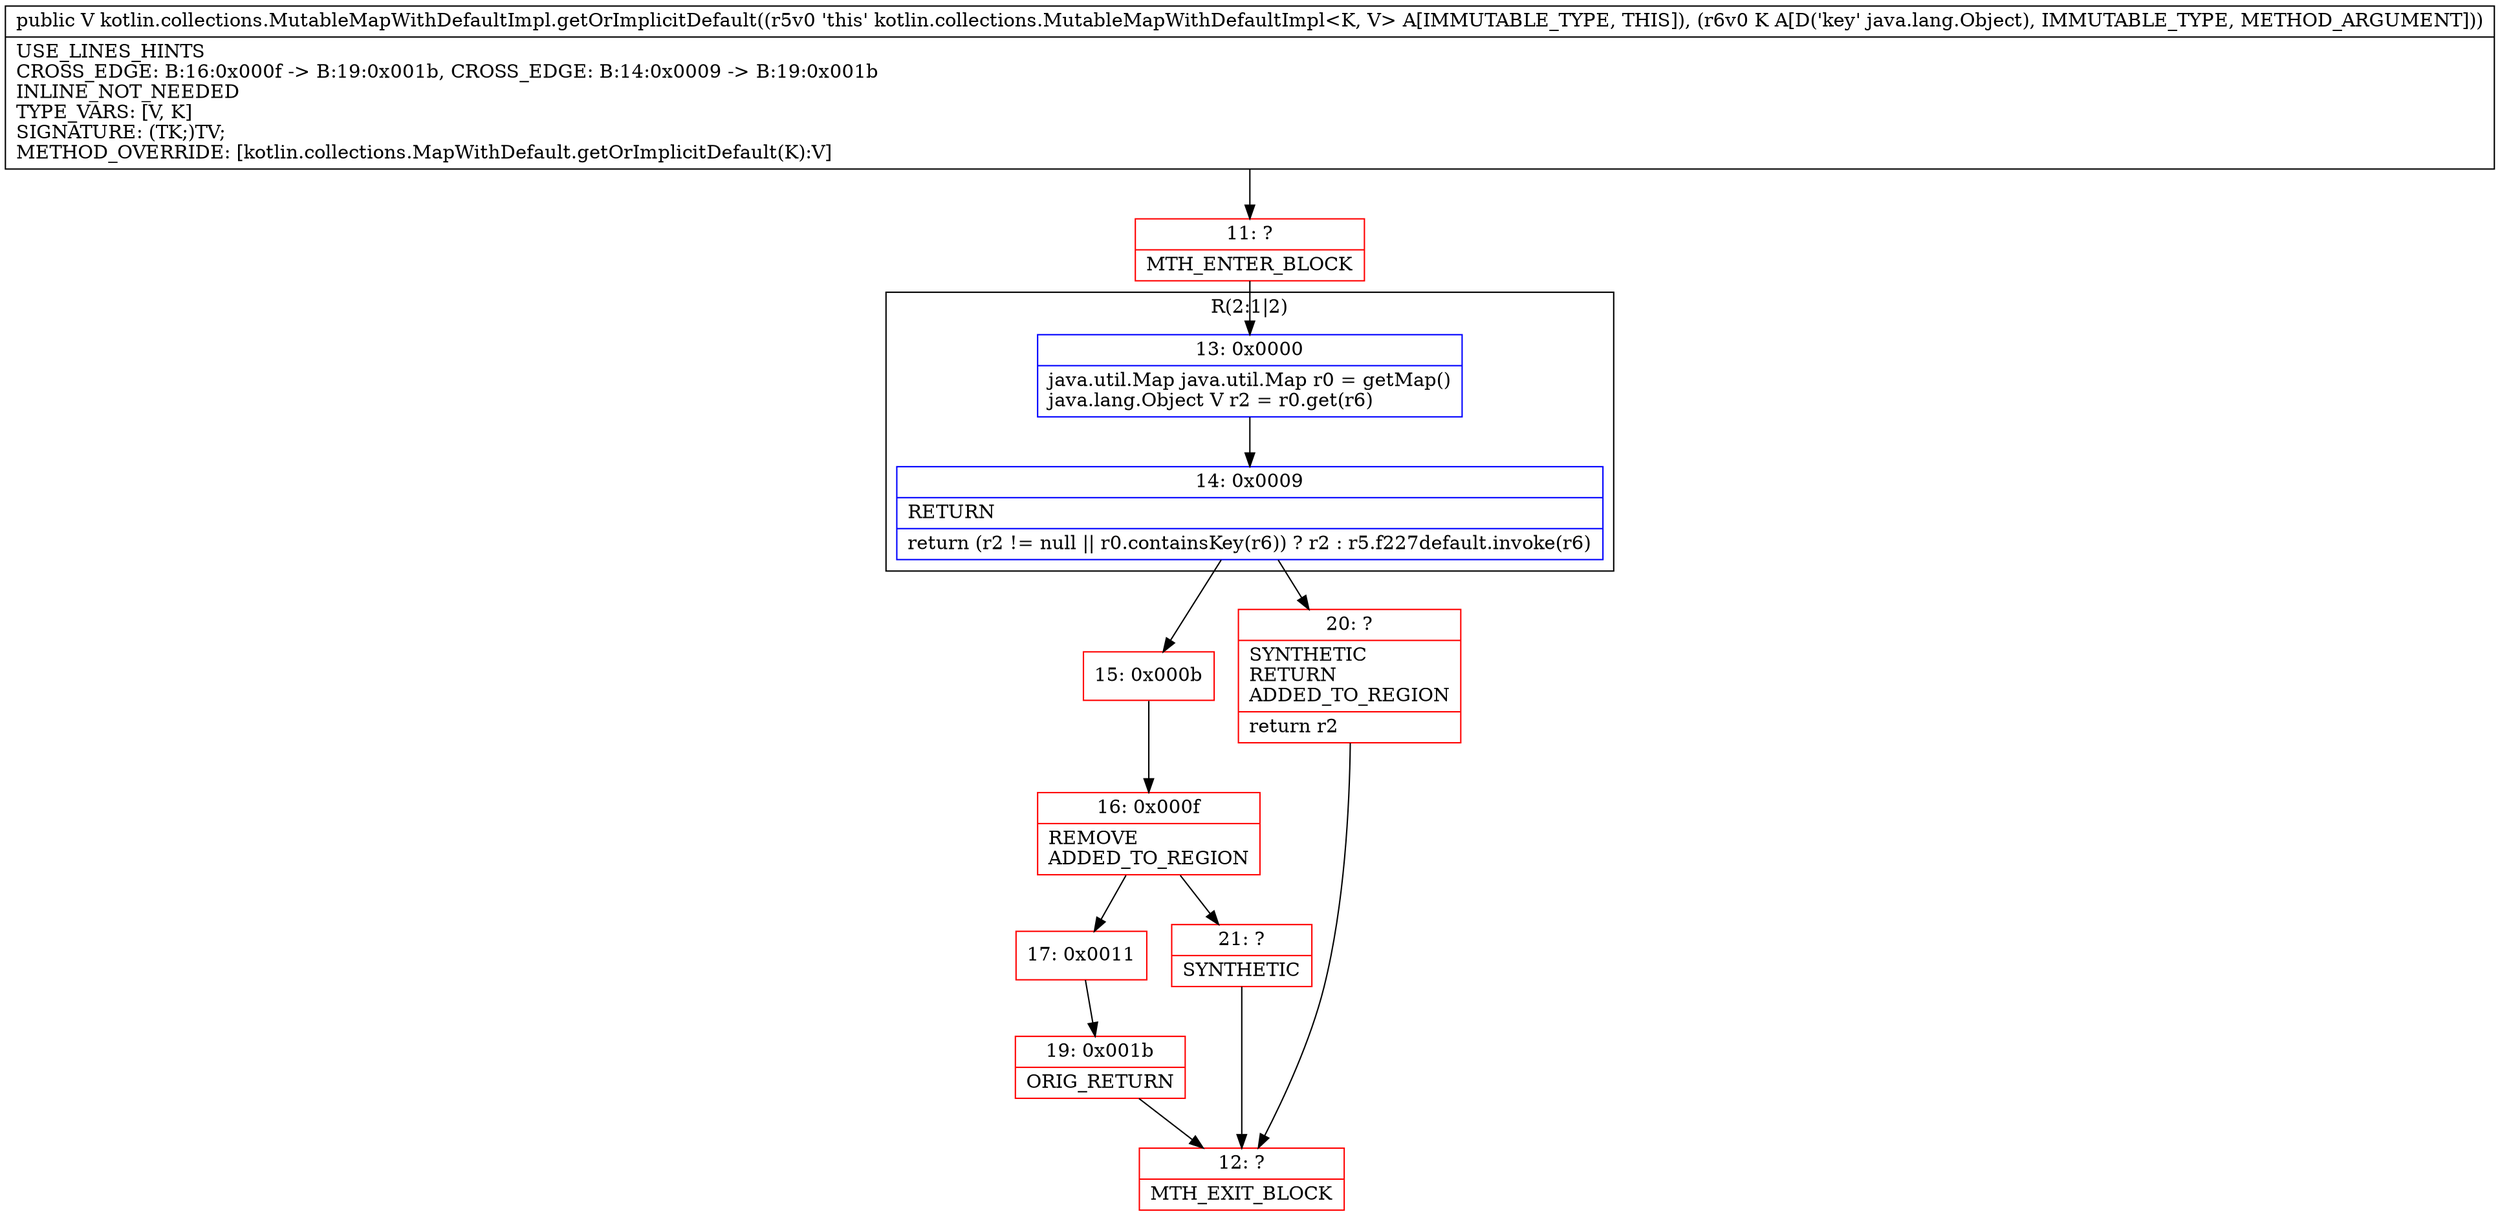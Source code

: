 digraph "CFG forkotlin.collections.MutableMapWithDefaultImpl.getOrImplicitDefault(Ljava\/lang\/Object;)Ljava\/lang\/Object;" {
subgraph cluster_Region_464946013 {
label = "R(2:1|2)";
node [shape=record,color=blue];
Node_13 [shape=record,label="{13\:\ 0x0000|java.util.Map java.util.Map r0 = getMap()\ljava.lang.Object V r2 = r0.get(r6)\l}"];
Node_14 [shape=record,label="{14\:\ 0x0009|RETURN\l|return (r2 != null \|\| r0.containsKey(r6)) ? r2 : r5.f227default.invoke(r6)\l}"];
}
Node_11 [shape=record,color=red,label="{11\:\ ?|MTH_ENTER_BLOCK\l}"];
Node_15 [shape=record,color=red,label="{15\:\ 0x000b}"];
Node_16 [shape=record,color=red,label="{16\:\ 0x000f|REMOVE\lADDED_TO_REGION\l}"];
Node_17 [shape=record,color=red,label="{17\:\ 0x0011}"];
Node_19 [shape=record,color=red,label="{19\:\ 0x001b|ORIG_RETURN\l}"];
Node_12 [shape=record,color=red,label="{12\:\ ?|MTH_EXIT_BLOCK\l}"];
Node_21 [shape=record,color=red,label="{21\:\ ?|SYNTHETIC\l}"];
Node_20 [shape=record,color=red,label="{20\:\ ?|SYNTHETIC\lRETURN\lADDED_TO_REGION\l|return r2\l}"];
MethodNode[shape=record,label="{public V kotlin.collections.MutableMapWithDefaultImpl.getOrImplicitDefault((r5v0 'this' kotlin.collections.MutableMapWithDefaultImpl\<K, V\> A[IMMUTABLE_TYPE, THIS]), (r6v0 K A[D('key' java.lang.Object), IMMUTABLE_TYPE, METHOD_ARGUMENT]))  | USE_LINES_HINTS\lCROSS_EDGE: B:16:0x000f \-\> B:19:0x001b, CROSS_EDGE: B:14:0x0009 \-\> B:19:0x001b\lINLINE_NOT_NEEDED\lTYPE_VARS: [V, K]\lSIGNATURE: (TK;)TV;\lMETHOD_OVERRIDE: [kotlin.collections.MapWithDefault.getOrImplicitDefault(K):V]\l}"];
MethodNode -> Node_11;Node_13 -> Node_14;
Node_14 -> Node_15;
Node_14 -> Node_20;
Node_11 -> Node_13;
Node_15 -> Node_16;
Node_16 -> Node_17;
Node_16 -> Node_21;
Node_17 -> Node_19;
Node_19 -> Node_12;
Node_21 -> Node_12;
Node_20 -> Node_12;
}

